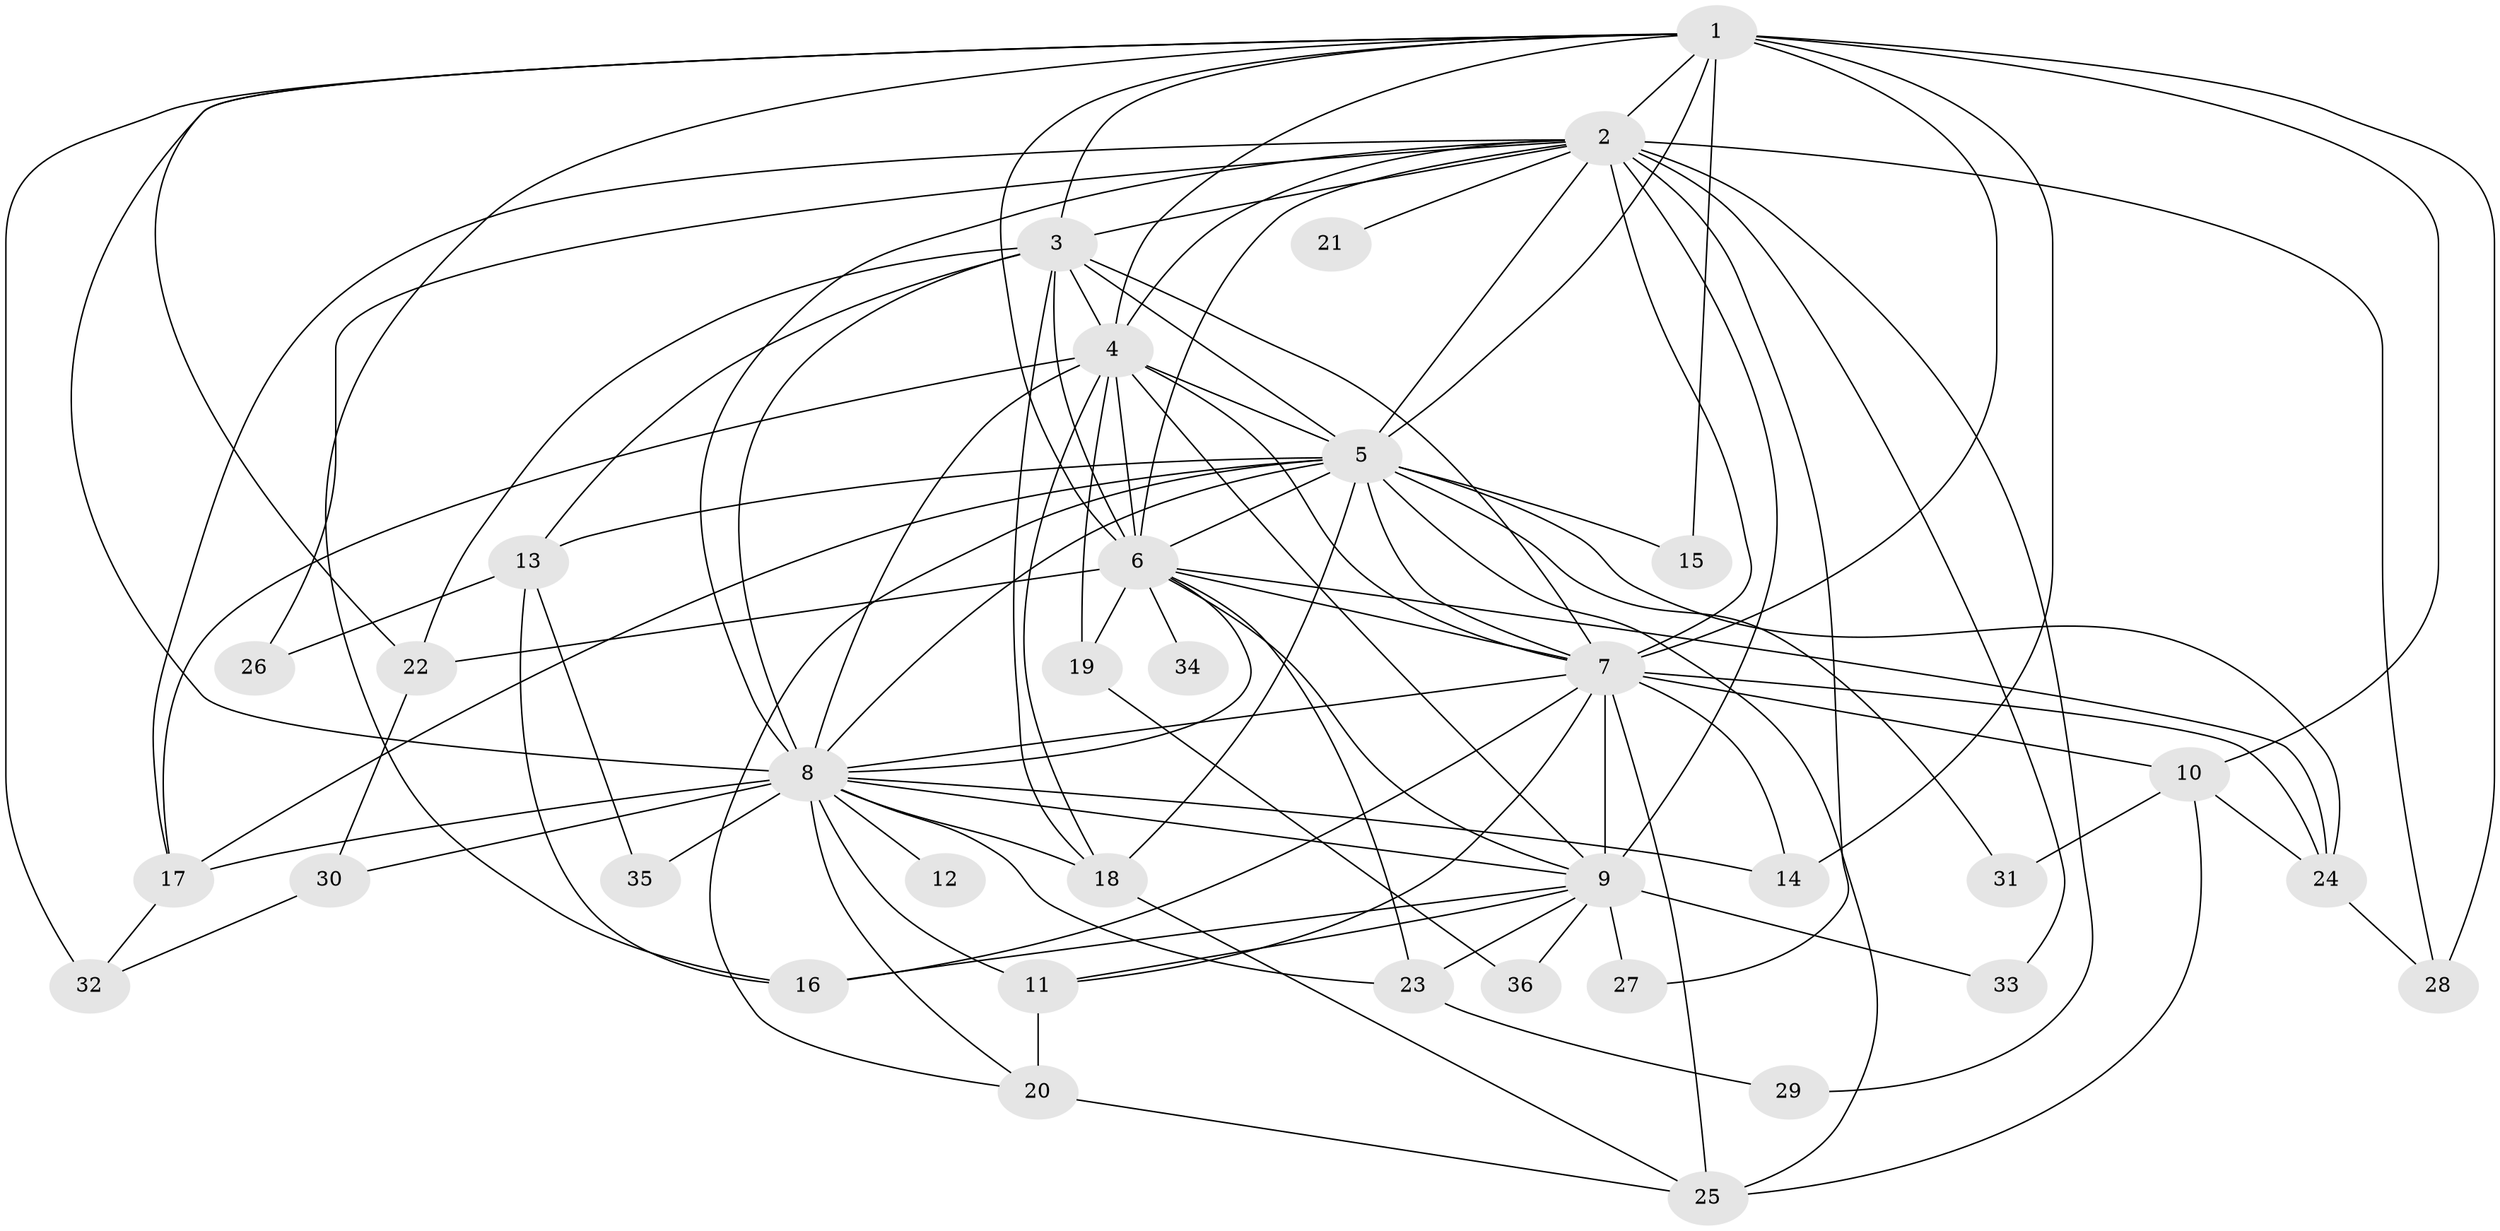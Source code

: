 // original degree distribution, {21: 0.05813953488372093, 13: 0.011627906976744186, 16: 0.011627906976744186, 22: 0.011627906976744186, 18: 0.011627906976744186, 17: 0.011627906976744186, 4: 0.09302325581395349, 6: 0.023255813953488372, 5: 0.011627906976744186, 2: 0.5232558139534884, 7: 0.011627906976744186, 3: 0.22093023255813954}
// Generated by graph-tools (version 1.1) at 2025/49/03/04/25 22:49:30]
// undirected, 36 vertices, 102 edges
graph export_dot {
  node [color=gray90,style=filled];
  1;
  2;
  3;
  4;
  5;
  6;
  7;
  8;
  9;
  10;
  11;
  12;
  13;
  14;
  15;
  16;
  17;
  18;
  19;
  20;
  21;
  22;
  23;
  24;
  25;
  26;
  27;
  28;
  29;
  30;
  31;
  32;
  33;
  34;
  35;
  36;
  1 -- 2 [weight=3.0];
  1 -- 3 [weight=2.0];
  1 -- 4 [weight=2.0];
  1 -- 5 [weight=2.0];
  1 -- 6 [weight=2.0];
  1 -- 7 [weight=4.0];
  1 -- 8 [weight=2.0];
  1 -- 10 [weight=1.0];
  1 -- 14 [weight=8.0];
  1 -- 15 [weight=2.0];
  1 -- 16 [weight=1.0];
  1 -- 22 [weight=1.0];
  1 -- 28 [weight=1.0];
  1 -- 32 [weight=2.0];
  2 -- 3 [weight=1.0];
  2 -- 4 [weight=3.0];
  2 -- 5 [weight=1.0];
  2 -- 6 [weight=1.0];
  2 -- 7 [weight=5.0];
  2 -- 8 [weight=2.0];
  2 -- 9 [weight=2.0];
  2 -- 17 [weight=1.0];
  2 -- 21 [weight=1.0];
  2 -- 26 [weight=1.0];
  2 -- 27 [weight=2.0];
  2 -- 28 [weight=1.0];
  2 -- 29 [weight=1.0];
  2 -- 33 [weight=1.0];
  3 -- 4 [weight=1.0];
  3 -- 5 [weight=1.0];
  3 -- 6 [weight=1.0];
  3 -- 7 [weight=3.0];
  3 -- 8 [weight=1.0];
  3 -- 13 [weight=1.0];
  3 -- 18 [weight=1.0];
  3 -- 22 [weight=1.0];
  4 -- 5 [weight=1.0];
  4 -- 6 [weight=2.0];
  4 -- 7 [weight=3.0];
  4 -- 8 [weight=1.0];
  4 -- 9 [weight=2.0];
  4 -- 17 [weight=1.0];
  4 -- 18 [weight=3.0];
  4 -- 19 [weight=2.0];
  5 -- 6 [weight=1.0];
  5 -- 7 [weight=2.0];
  5 -- 8 [weight=3.0];
  5 -- 13 [weight=2.0];
  5 -- 15 [weight=1.0];
  5 -- 17 [weight=1.0];
  5 -- 18 [weight=1.0];
  5 -- 20 [weight=1.0];
  5 -- 24 [weight=1.0];
  5 -- 25 [weight=1.0];
  5 -- 31 [weight=2.0];
  6 -- 7 [weight=2.0];
  6 -- 8 [weight=1.0];
  6 -- 9 [weight=1.0];
  6 -- 19 [weight=2.0];
  6 -- 22 [weight=1.0];
  6 -- 23 [weight=1.0];
  6 -- 24 [weight=1.0];
  6 -- 34 [weight=1.0];
  7 -- 8 [weight=2.0];
  7 -- 9 [weight=3.0];
  7 -- 10 [weight=3.0];
  7 -- 11 [weight=1.0];
  7 -- 14 [weight=1.0];
  7 -- 16 [weight=3.0];
  7 -- 24 [weight=1.0];
  7 -- 25 [weight=1.0];
  8 -- 9 [weight=1.0];
  8 -- 11 [weight=1.0];
  8 -- 12 [weight=1.0];
  8 -- 14 [weight=1.0];
  8 -- 17 [weight=1.0];
  8 -- 18 [weight=1.0];
  8 -- 20 [weight=1.0];
  8 -- 23 [weight=1.0];
  8 -- 30 [weight=1.0];
  8 -- 35 [weight=1.0];
  9 -- 11 [weight=1.0];
  9 -- 16 [weight=1.0];
  9 -- 23 [weight=1.0];
  9 -- 27 [weight=2.0];
  9 -- 33 [weight=1.0];
  9 -- 36 [weight=1.0];
  10 -- 24 [weight=1.0];
  10 -- 25 [weight=1.0];
  10 -- 31 [weight=1.0];
  11 -- 20 [weight=2.0];
  13 -- 16 [weight=1.0];
  13 -- 26 [weight=2.0];
  13 -- 35 [weight=1.0];
  17 -- 32 [weight=1.0];
  18 -- 25 [weight=1.0];
  19 -- 36 [weight=1.0];
  20 -- 25 [weight=1.0];
  22 -- 30 [weight=1.0];
  23 -- 29 [weight=1.0];
  24 -- 28 [weight=1.0];
  30 -- 32 [weight=1.0];
}
